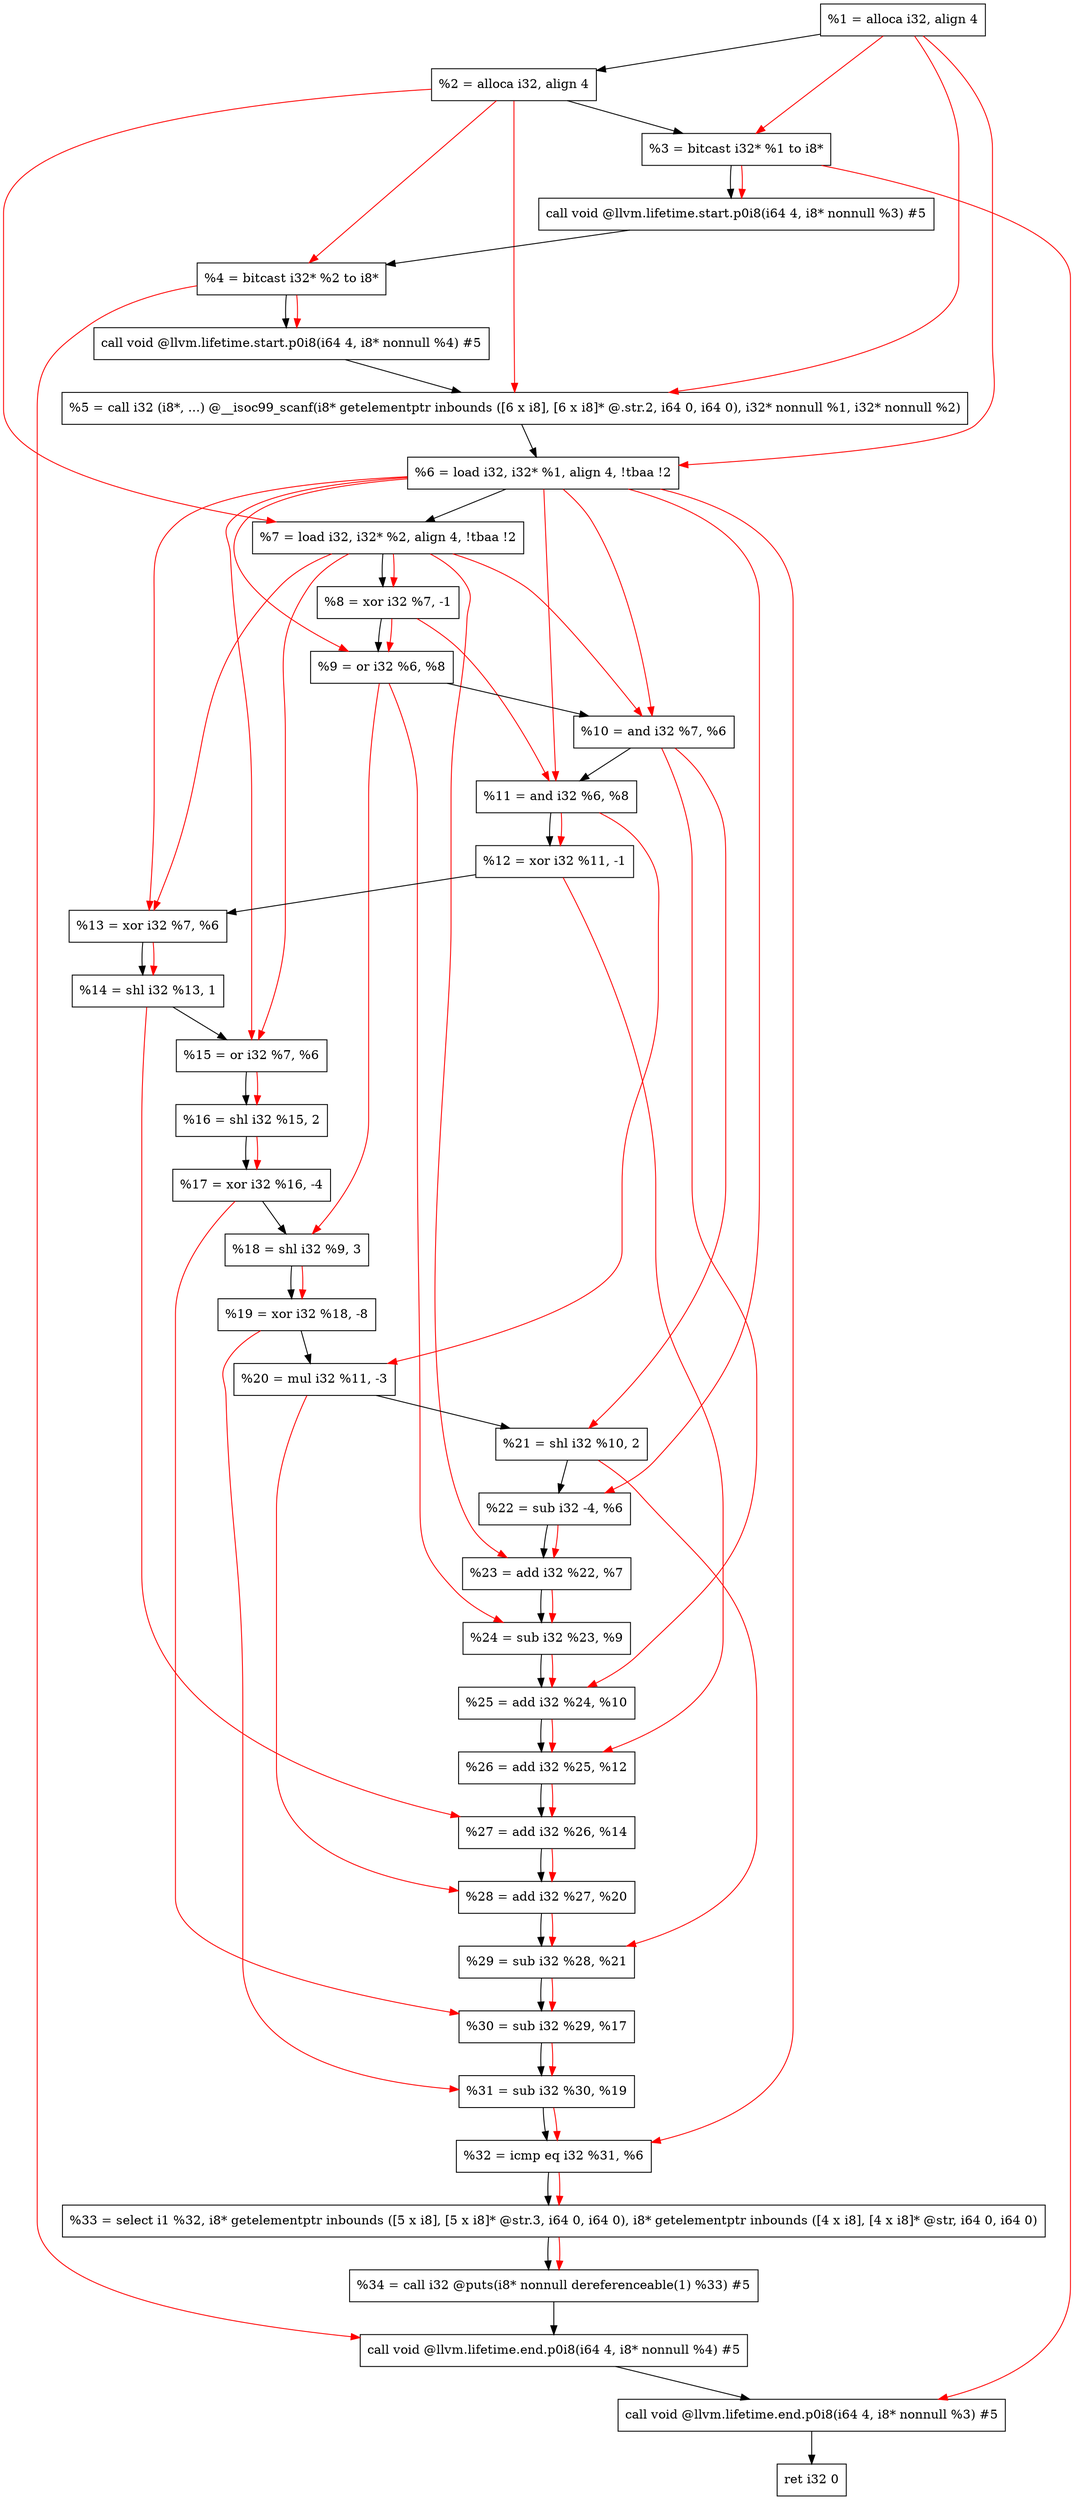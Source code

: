 digraph "DFG for'main' function" {
	Node0x1d13e28[shape=record, label="  %1 = alloca i32, align 4"];
	Node0x1d13ea8[shape=record, label="  %2 = alloca i32, align 4"];
	Node0x1d13f38[shape=record, label="  %3 = bitcast i32* %1 to i8*"];
	Node0x1d14398[shape=record, label="  call void @llvm.lifetime.start.p0i8(i64 4, i8* nonnull %3) #5"];
	Node0x1d14478[shape=record, label="  %4 = bitcast i32* %2 to i8*"];
	Node0x1d14598[shape=record, label="  call void @llvm.lifetime.start.p0i8(i64 4, i8* nonnull %4) #5"];
	Node0x1d147d0[shape=record, label="  %5 = call i32 (i8*, ...) @__isoc99_scanf(i8* getelementptr inbounds ([6 x i8], [6 x i8]* @.str.2, i64 0, i64 0), i32* nonnull %1, i32* nonnull %2)"];
	Node0x1d14888[shape=record, label="  %6 = load i32, i32* %1, align 4, !tbaa !2"];
	Node0x1d157f8[shape=record, label="  %7 = load i32, i32* %2, align 4, !tbaa !2"];
	Node0x1d15e80[shape=record, label="  %8 = xor i32 %7, -1"];
	Node0x1d15ef0[shape=record, label="  %9 = or i32 %6, %8"];
	Node0x1d15f60[shape=record, label="  %10 = and i32 %7, %6"];
	Node0x1d15fd0[shape=record, label="  %11 = and i32 %6, %8"];
	Node0x1d16040[shape=record, label="  %12 = xor i32 %11, -1"];
	Node0x1d160b0[shape=record, label="  %13 = xor i32 %7, %6"];
	Node0x1d16120[shape=record, label="  %14 = shl i32 %13, 1"];
	Node0x1d16190[shape=record, label="  %15 = or i32 %7, %6"];
	Node0x1d16200[shape=record, label="  %16 = shl i32 %15, 2"];
	Node0x1d16270[shape=record, label="  %17 = xor i32 %16, -4"];
	Node0x1d162e0[shape=record, label="  %18 = shl i32 %9, 3"];
	Node0x1d16350[shape=record, label="  %19 = xor i32 %18, -8"];
	Node0x1d163c0[shape=record, label="  %20 = mul i32 %11, -3"];
	Node0x1d16430[shape=record, label="  %21 = shl i32 %10, 2"];
	Node0x1d164a0[shape=record, label="  %22 = sub i32 -4, %6"];
	Node0x1d16510[shape=record, label="  %23 = add i32 %22, %7"];
	Node0x1d16580[shape=record, label="  %24 = sub i32 %23, %9"];
	Node0x1d165f0[shape=record, label="  %25 = add i32 %24, %10"];
	Node0x1d16660[shape=record, label="  %26 = add i32 %25, %12"];
	Node0x1d166d0[shape=record, label="  %27 = add i32 %26, %14"];
	Node0x1d16740[shape=record, label="  %28 = add i32 %27, %20"];
	Node0x1d167b0[shape=record, label="  %29 = sub i32 %28, %21"];
	Node0x1d16820[shape=record, label="  %30 = sub i32 %29, %17"];
	Node0x1d16890[shape=record, label="  %31 = sub i32 %30, %19"];
	Node0x1d16900[shape=record, label="  %32 = icmp eq i32 %31, %6"];
	Node0x1cb49d8[shape=record, label="  %33 = select i1 %32, i8* getelementptr inbounds ([5 x i8], [5 x i8]* @str.3, i64 0, i64 0), i8* getelementptr inbounds ([4 x i8], [4 x i8]* @str, i64 0, i64 0)"];
	Node0x1d16ba0[shape=record, label="  %34 = call i32 @puts(i8* nonnull dereferenceable(1) %33) #5"];
	Node0x1d16df8[shape=record, label="  call void @llvm.lifetime.end.p0i8(i64 4, i8* nonnull %4) #5"];
	Node0x1d16f58[shape=record, label="  call void @llvm.lifetime.end.p0i8(i64 4, i8* nonnull %3) #5"];
	Node0x1d17018[shape=record, label="  ret i32 0"];
	Node0x1d13e28 -> Node0x1d13ea8;
	Node0x1d13ea8 -> Node0x1d13f38;
	Node0x1d13f38 -> Node0x1d14398;
	Node0x1d14398 -> Node0x1d14478;
	Node0x1d14478 -> Node0x1d14598;
	Node0x1d14598 -> Node0x1d147d0;
	Node0x1d147d0 -> Node0x1d14888;
	Node0x1d14888 -> Node0x1d157f8;
	Node0x1d157f8 -> Node0x1d15e80;
	Node0x1d15e80 -> Node0x1d15ef0;
	Node0x1d15ef0 -> Node0x1d15f60;
	Node0x1d15f60 -> Node0x1d15fd0;
	Node0x1d15fd0 -> Node0x1d16040;
	Node0x1d16040 -> Node0x1d160b0;
	Node0x1d160b0 -> Node0x1d16120;
	Node0x1d16120 -> Node0x1d16190;
	Node0x1d16190 -> Node0x1d16200;
	Node0x1d16200 -> Node0x1d16270;
	Node0x1d16270 -> Node0x1d162e0;
	Node0x1d162e0 -> Node0x1d16350;
	Node0x1d16350 -> Node0x1d163c0;
	Node0x1d163c0 -> Node0x1d16430;
	Node0x1d16430 -> Node0x1d164a0;
	Node0x1d164a0 -> Node0x1d16510;
	Node0x1d16510 -> Node0x1d16580;
	Node0x1d16580 -> Node0x1d165f0;
	Node0x1d165f0 -> Node0x1d16660;
	Node0x1d16660 -> Node0x1d166d0;
	Node0x1d166d0 -> Node0x1d16740;
	Node0x1d16740 -> Node0x1d167b0;
	Node0x1d167b0 -> Node0x1d16820;
	Node0x1d16820 -> Node0x1d16890;
	Node0x1d16890 -> Node0x1d16900;
	Node0x1d16900 -> Node0x1cb49d8;
	Node0x1cb49d8 -> Node0x1d16ba0;
	Node0x1d16ba0 -> Node0x1d16df8;
	Node0x1d16df8 -> Node0x1d16f58;
	Node0x1d16f58 -> Node0x1d17018;
edge [color=red]
	Node0x1d13e28 -> Node0x1d13f38;
	Node0x1d13f38 -> Node0x1d14398;
	Node0x1d13ea8 -> Node0x1d14478;
	Node0x1d14478 -> Node0x1d14598;
	Node0x1d13e28 -> Node0x1d147d0;
	Node0x1d13ea8 -> Node0x1d147d0;
	Node0x1d13e28 -> Node0x1d14888;
	Node0x1d13ea8 -> Node0x1d157f8;
	Node0x1d157f8 -> Node0x1d15e80;
	Node0x1d14888 -> Node0x1d15ef0;
	Node0x1d15e80 -> Node0x1d15ef0;
	Node0x1d157f8 -> Node0x1d15f60;
	Node0x1d14888 -> Node0x1d15f60;
	Node0x1d14888 -> Node0x1d15fd0;
	Node0x1d15e80 -> Node0x1d15fd0;
	Node0x1d15fd0 -> Node0x1d16040;
	Node0x1d157f8 -> Node0x1d160b0;
	Node0x1d14888 -> Node0x1d160b0;
	Node0x1d160b0 -> Node0x1d16120;
	Node0x1d157f8 -> Node0x1d16190;
	Node0x1d14888 -> Node0x1d16190;
	Node0x1d16190 -> Node0x1d16200;
	Node0x1d16200 -> Node0x1d16270;
	Node0x1d15ef0 -> Node0x1d162e0;
	Node0x1d162e0 -> Node0x1d16350;
	Node0x1d15fd0 -> Node0x1d163c0;
	Node0x1d15f60 -> Node0x1d16430;
	Node0x1d14888 -> Node0x1d164a0;
	Node0x1d164a0 -> Node0x1d16510;
	Node0x1d157f8 -> Node0x1d16510;
	Node0x1d16510 -> Node0x1d16580;
	Node0x1d15ef0 -> Node0x1d16580;
	Node0x1d16580 -> Node0x1d165f0;
	Node0x1d15f60 -> Node0x1d165f0;
	Node0x1d165f0 -> Node0x1d16660;
	Node0x1d16040 -> Node0x1d16660;
	Node0x1d16660 -> Node0x1d166d0;
	Node0x1d16120 -> Node0x1d166d0;
	Node0x1d166d0 -> Node0x1d16740;
	Node0x1d163c0 -> Node0x1d16740;
	Node0x1d16740 -> Node0x1d167b0;
	Node0x1d16430 -> Node0x1d167b0;
	Node0x1d167b0 -> Node0x1d16820;
	Node0x1d16270 -> Node0x1d16820;
	Node0x1d16820 -> Node0x1d16890;
	Node0x1d16350 -> Node0x1d16890;
	Node0x1d16890 -> Node0x1d16900;
	Node0x1d14888 -> Node0x1d16900;
	Node0x1d16900 -> Node0x1cb49d8;
	Node0x1cb49d8 -> Node0x1d16ba0;
	Node0x1d14478 -> Node0x1d16df8;
	Node0x1d13f38 -> Node0x1d16f58;
}
